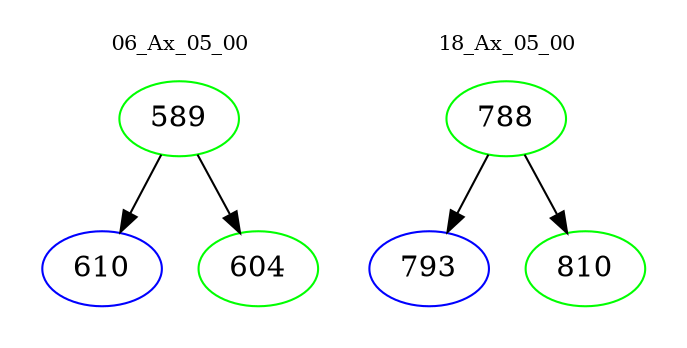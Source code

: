 digraph{
subgraph cluster_0 {
color = white
label = "06_Ax_05_00";
fontsize=10;
T0_589 [label="589", color="green"]
T0_589 -> T0_610 [color="black"]
T0_610 [label="610", color="blue"]
T0_589 -> T0_604 [color="black"]
T0_604 [label="604", color="green"]
}
subgraph cluster_1 {
color = white
label = "18_Ax_05_00";
fontsize=10;
T1_788 [label="788", color="green"]
T1_788 -> T1_793 [color="black"]
T1_793 [label="793", color="blue"]
T1_788 -> T1_810 [color="black"]
T1_810 [label="810", color="green"]
}
}

